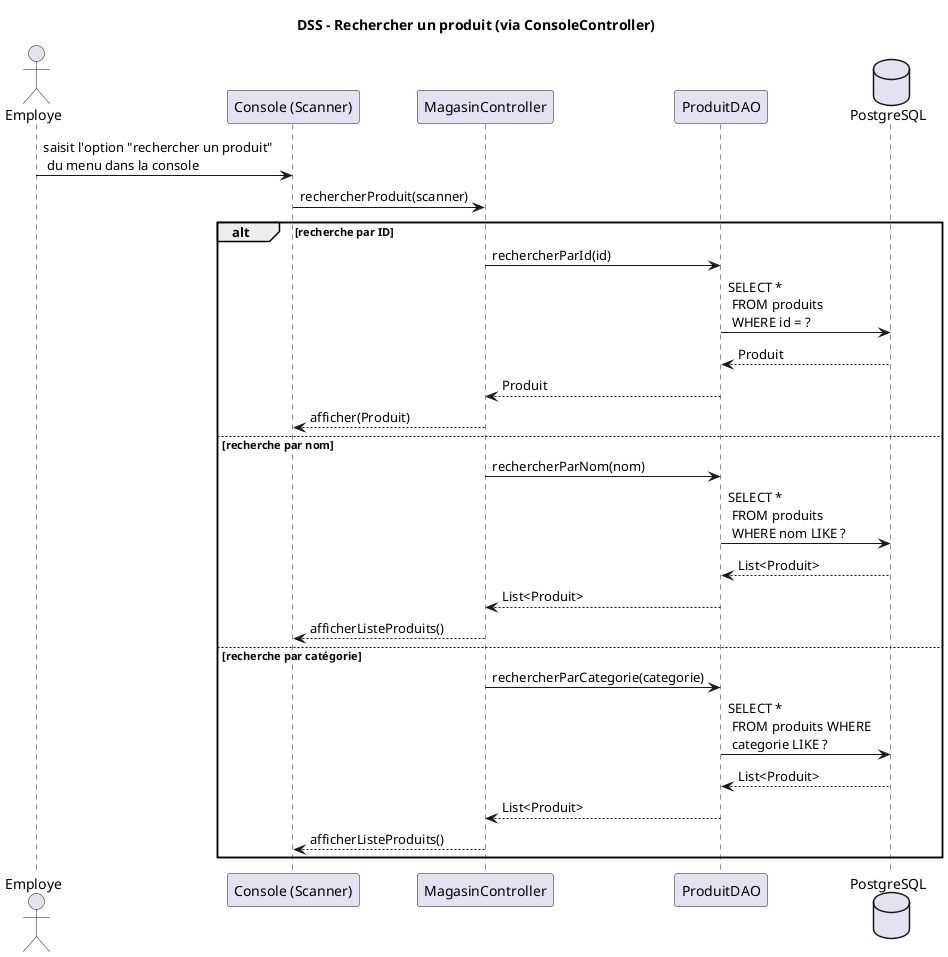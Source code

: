 @startuml
title DSS – Rechercher un produit (via ConsoleController)

' === Acteurs et composants impliqués ===
' L'utilisateur humain (l'employé)
actor Employe
' Interface console qui lit la saisie
participant "Console (Scanner)" as Console
' Contrôleur principal qui orchestre les actions
participant "MagasinController" as Controller
' DAO qui accède à la BD via Hibernate
participant "ProduitDAO" as DAO
' Base de données relationnelle utilisée (via Hibernate)
database "PostgreSQL"

' === Début du scénario ===
Employe -> Console : saisit l'option "rechercher un produit" \n du menu dans la console
' L’utilisateur interagit avec la console pour choisir un type de recherche (ID, nom, ou catégorie)

Console -> Controller : rechercherProduit(scanner)
' La console appelle la méthode du contrôleur avec un Scanner en paramètre

' === Cas 1 : recherche par identifiant ===
alt recherche par ID
    Controller -> DAO : rechercherParId(id)
    ' Le contrôleur transmet la requête au DAO (selon le choix 1)
    
    DAO -> PostgreSQL : SELECT * \n FROM produits \n WHERE id = ?
    ' Hibernate génère une requête SQL pour chercher un produit selon son identifiant
    
    PostgreSQL --> DAO : Produit
    ' La base renvoie un objet produit correspondant
    
    DAO --> Controller : Produit
    Controller --> Console : afficher(Produit)
    ' Le produit trouvé est affiché dans la console

' === Cas 2 : recherche par nom (mot-clé) ===
else recherche par nom
    Controller -> DAO : rechercherParNom(nom)
    DAO -> PostgreSQL : SELECT * \n FROM produits \n WHERE nom LIKE ?
    PostgreSQL --> DAO : List<Produit>
    DAO --> Controller : List<Produit>
    Controller --> Console : afficherListeProduits()
    ' Plusieurs produits peuvent correspondre, la liste est affichée

' === Cas 3 : recherche par catégorie ===
else recherche par catégorie
    Controller -> DAO : rechercherParCategorie(categorie)
    DAO -> PostgreSQL : SELECT * \n FROM produits WHERE \n categorie LIKE ?
    PostgreSQL --> DAO : List<Produit>
    DAO --> Controller : List<Produit>
    Controller --> Console : afficherListeProduits()
end
@enduml
